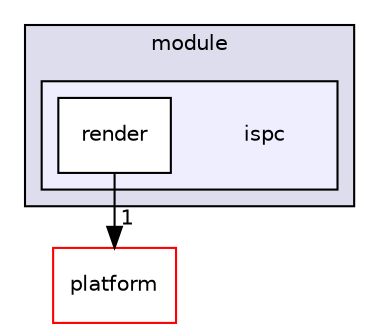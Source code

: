 digraph "bioexplorer/backend/plugins/Metabolism/module/ispc" {
  compound=true
  node [ fontsize="10", fontname="Helvetica"];
  edge [ labelfontsize="10", labelfontname="Helvetica"];
  subgraph clusterdir_0ad6af54793517655e416bafc9796de3 {
    graph [ bgcolor="#ddddee", pencolor="black", label="module" fontname="Helvetica", fontsize="10", URL="dir_0ad6af54793517655e416bafc9796de3.html"]
  subgraph clusterdir_05e9676d7aae4bef474e40190bc39637 {
    graph [ bgcolor="#eeeeff", pencolor="black", label="" URL="dir_05e9676d7aae4bef474e40190bc39637.html"];
    dir_05e9676d7aae4bef474e40190bc39637 [shape=plaintext label="ispc"];
  dir_a8f12795206dd0d5411beaae7390081e [shape=box label="render" fillcolor="white" style="filled" URL="dir_a8f12795206dd0d5411beaae7390081e.html"];
  }
  }
  dir_c5a52a81292cf9a5167198f4f346d6d9 [shape=box label="platform" fillcolor="white" style="filled" color="red" URL="dir_c5a52a81292cf9a5167198f4f346d6d9.html"];
  dir_a8f12795206dd0d5411beaae7390081e->dir_c5a52a81292cf9a5167198f4f346d6d9 [headlabel="1", labeldistance=1.5 headhref="dir_000020_000059.html"];
}
